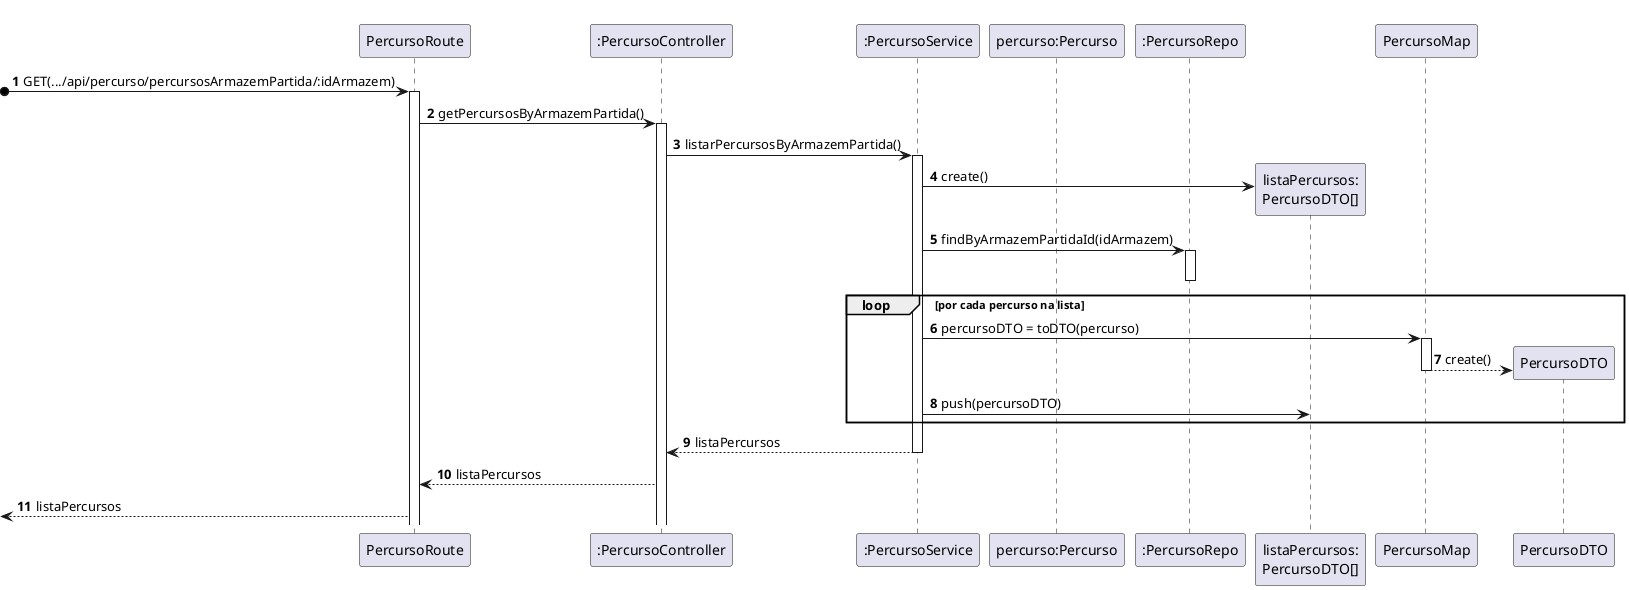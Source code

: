 @startuml SD US11 - Todos Os Percursos

autonumber

participant "PercursoRoute" as ROUTE
participant ":PercursoController" as CTRL
participant ":PercursoService" as SERVICE
participant "percurso:Percurso" as PERCURSO
participant ":PercursoRepo" as REPO
participant "listaPercursos:\nPercursoDTO[]" as LISTA_DTO
participant "PercursoMap" as MAP
participant "PercursoDTO" as DTO





?o->ROUTE : GET(.../api/percurso/percursosArmazemPartida/:idArmazem)
activate ROUTE
ROUTE -> CTRL : getPercursosByArmazemPartida()
activate CTRL
CTRL -> SERVICE : listarPercursosByArmazemPartida()
activate SERVICE

SERVICE -> LISTA_DTO** : create()
SERVICE -> REPO : findByArmazemPartidaId(idArmazem)
activate REPO
deactivate REPO
loop por cada percurso na lista

SERVICE -> MAP : percursoDTO = toDTO(percurso)
activate MAP
MAP --> DTO** : create()
deactivate MAP
SERVICE -> LISTA_DTO : push(percursoDTO)

end
SERVICE --> CTRL : listaPercursos
deactivate SERVICE
CTRL --> ROUTE : listaPercursos
<-- ROUTE : listaPercursos





@enduml